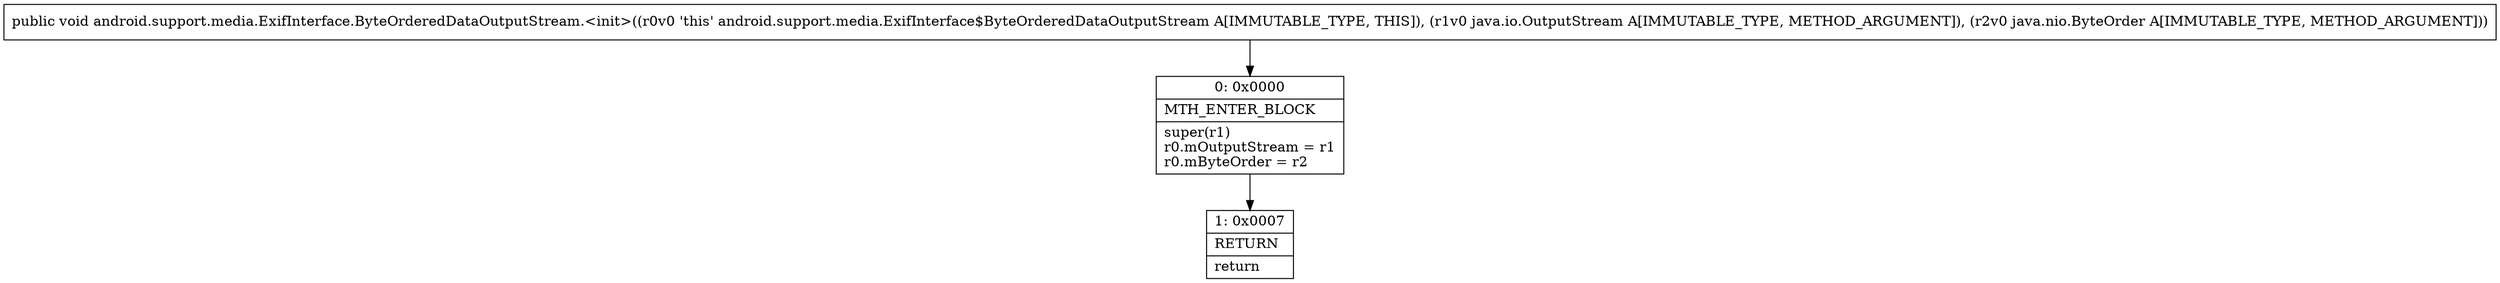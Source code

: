 digraph "CFG forandroid.support.media.ExifInterface.ByteOrderedDataOutputStream.\<init\>(Ljava\/io\/OutputStream;Ljava\/nio\/ByteOrder;)V" {
Node_0 [shape=record,label="{0\:\ 0x0000|MTH_ENTER_BLOCK\l|super(r1)\lr0.mOutputStream = r1\lr0.mByteOrder = r2\l}"];
Node_1 [shape=record,label="{1\:\ 0x0007|RETURN\l|return\l}"];
MethodNode[shape=record,label="{public void android.support.media.ExifInterface.ByteOrderedDataOutputStream.\<init\>((r0v0 'this' android.support.media.ExifInterface$ByteOrderedDataOutputStream A[IMMUTABLE_TYPE, THIS]), (r1v0 java.io.OutputStream A[IMMUTABLE_TYPE, METHOD_ARGUMENT]), (r2v0 java.nio.ByteOrder A[IMMUTABLE_TYPE, METHOD_ARGUMENT])) }"];
MethodNode -> Node_0;
Node_0 -> Node_1;
}

